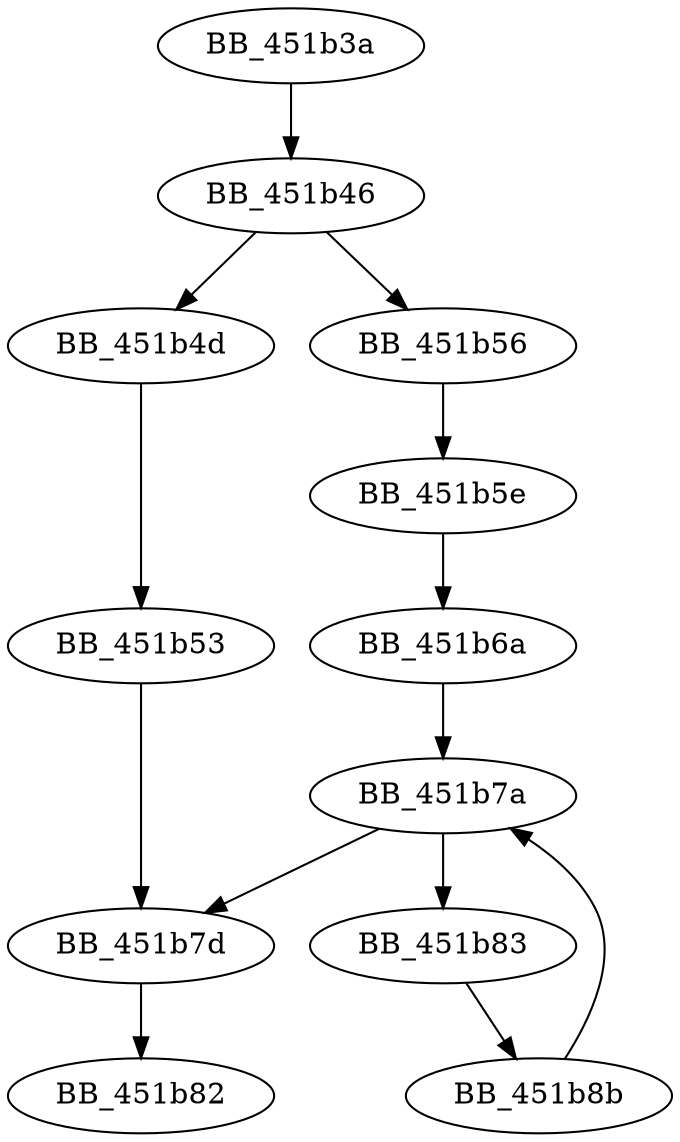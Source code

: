 DiGraph sub_451B3A{
BB_451b3a->BB_451b46
BB_451b46->BB_451b4d
BB_451b46->BB_451b56
BB_451b4d->BB_451b53
BB_451b53->BB_451b7d
BB_451b56->BB_451b5e
BB_451b5e->BB_451b6a
BB_451b6a->BB_451b7a
BB_451b7a->BB_451b7d
BB_451b7a->BB_451b83
BB_451b7d->BB_451b82
BB_451b83->BB_451b8b
BB_451b8b->BB_451b7a
}
